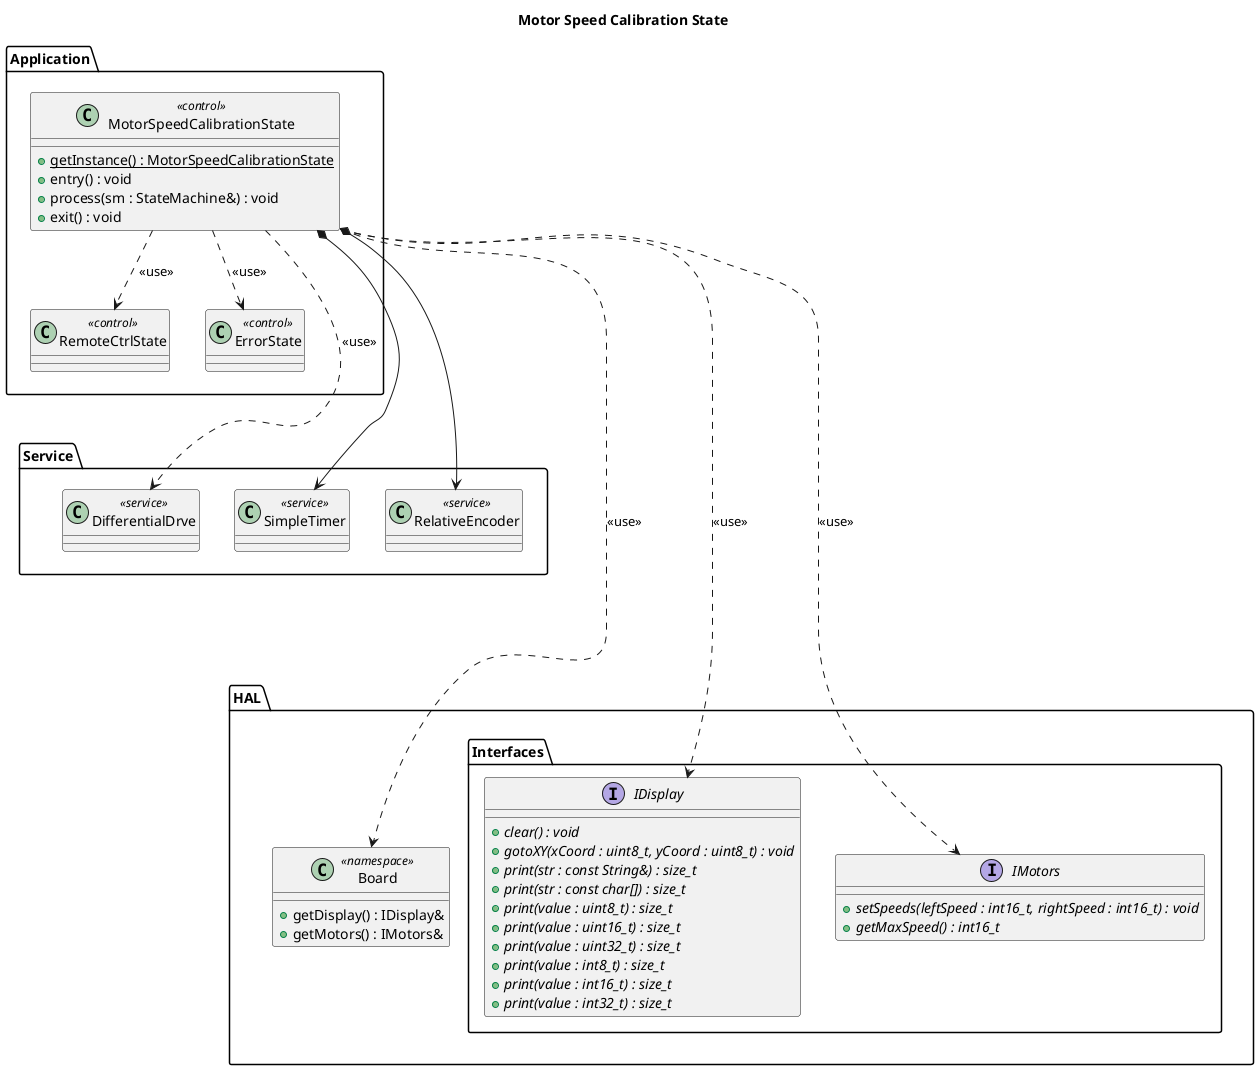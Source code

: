 @startuml RemoteControl MotorSpeedCalibrationState

title Motor Speed Calibration State

package "Application" as appLayer {

    class MotorSpeedCalibrationState <<control>> {
        + {static} getInstance() : MotorSpeedCalibrationState
        + entry() : void
        + process(sm : StateMachine&) : void
        + exit() : void
    }

    class RemoteCtrlState <<control>>
    class ErrorState <<control>>

    MotorSpeedCalibrationState ..> RemoteCtrlState: <<use>>
    MotorSpeedCalibrationState ..> ErrorState: <<use>>
}

package "Service" as serviceLayer {

    class SimpleTimer <<service>>
    class RelativeEncoder <<service>>
    class DifferentialDrve <<service>>
}

package "HAL" as hal {

    package "Interfaces" as halInterfaces {
        interface IDisplay {
            + {abstract} clear() : void
            + {abstract} gotoXY(xCoord : uint8_t, yCoord : uint8_t) : void
            + {abstract} print(str : const String&) : size_t
            + {abstract} print(str : const char[]) : size_t
            + {abstract} print(value : uint8_t) : size_t
            + {abstract} print(value : uint16_t) : size_t
            + {abstract} print(value : uint32_t) : size_t
            + {abstract} print(value : int8_t) : size_t
            + {abstract} print(value : int16_t) : size_t
            + {abstract} print(value : int32_t) : size_t
        }

        interface IMotors {
            + {abstract} setSpeeds(leftSpeed : int16_t, rightSpeed : int16_t) : void
            + {abstract} getMaxSpeed() : int16_t
        }

    }

    class Board << namespace >> {
        + getDisplay() : IDisplay&
        + getMotors() : IMotors&
    }
}

appLayer -[hidden]-- serviceLayer
serviceLayer -[hidden]-- hal

MotorSpeedCalibrationState ....> IDisplay: <<use>>
MotorSpeedCalibrationState ....> IMotors: <<use>>
MotorSpeedCalibrationState ....> Board: <<use>>
MotorSpeedCalibrationState *--> SimpleTimer
MotorSpeedCalibrationState *--> RelativeEncoder
MotorSpeedCalibrationState ...> DifferentialDrve: <<use>>

@enduml